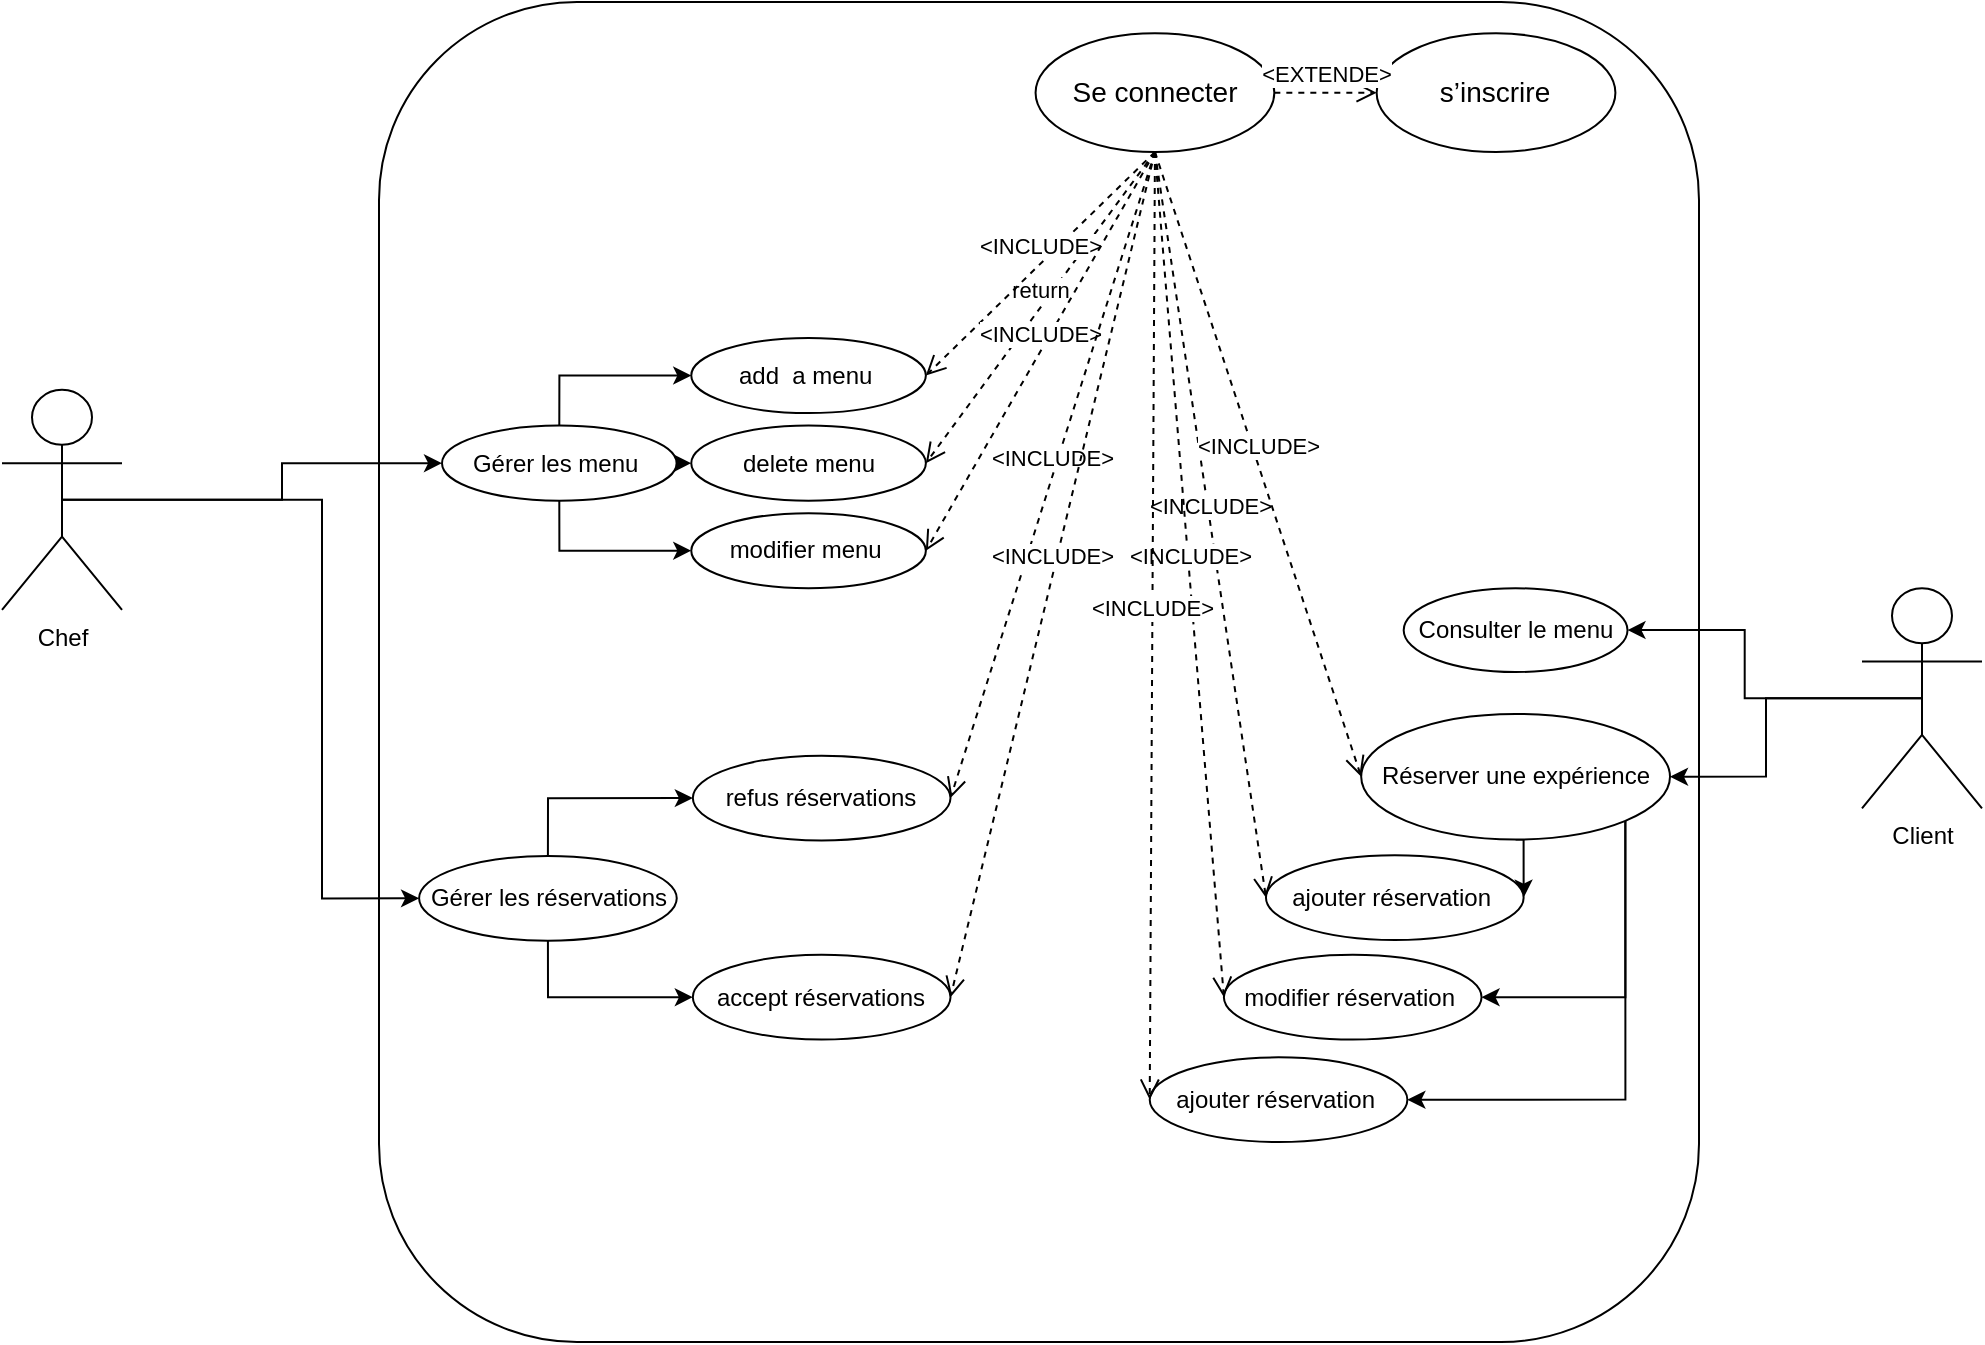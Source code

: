 <mxfile version="25.0.3">
  <diagram name="Cas d&#39;Utilisation - Site de Chef" id="0">
    <mxGraphModel dx="1313" dy="764" grid="1" gridSize="10" guides="1" tooltips="1" connect="1" arrows="1" fold="1" page="1" pageScale="1" pageWidth="827" pageHeight="1169" math="0" shadow="0">
      <root>
        <mxCell id="0" />
        <mxCell id="1" parent="0" />
        <mxCell id="n1BLr8j_k7cR6PfrQjGk-33" value="" style="group" parent="1" vertex="1" connectable="0">
          <mxGeometry x="428.5" y="110" width="671.5" height="670" as="geometry" />
        </mxCell>
        <mxCell id="n1BLr8j_k7cR6PfrQjGk-32" value="" style="rounded=1;whiteSpace=wrap;html=1;" parent="n1BLr8j_k7cR6PfrQjGk-33" vertex="1">
          <mxGeometry width="660" height="670" as="geometry" />
        </mxCell>
        <mxCell id="menu" value="Consulter le menu" style="ellipse;whiteSpace=wrap;html=1;" parent="n1BLr8j_k7cR6PfrQjGk-33" vertex="1">
          <mxGeometry x="512.344" y="293.125" width="111.91" height="41.875" as="geometry" />
        </mxCell>
        <mxCell id="YgtPfavstE1vIdAK9YmY-74" style="edgeStyle=orthogonalEdgeStyle;rounded=0;orthogonalLoop=1;jettySize=auto;html=1;exitX=0.5;exitY=1;exitDx=0;exitDy=0;entryX=1;entryY=0.5;entryDx=0;entryDy=0;" edge="1" parent="n1BLr8j_k7cR6PfrQjGk-33" source="reserver" target="YgtPfavstE1vIdAK9YmY-25">
          <mxGeometry relative="1" as="geometry" />
        </mxCell>
        <mxCell id="YgtPfavstE1vIdAK9YmY-75" style="edgeStyle=orthogonalEdgeStyle;rounded=0;orthogonalLoop=1;jettySize=auto;html=1;exitX=1;exitY=1;exitDx=0;exitDy=0;entryX=1;entryY=0.5;entryDx=0;entryDy=0;" edge="1" parent="n1BLr8j_k7cR6PfrQjGk-33" source="reserver" target="YgtPfavstE1vIdAK9YmY-26">
          <mxGeometry relative="1" as="geometry" />
        </mxCell>
        <mxCell id="YgtPfavstE1vIdAK9YmY-76" style="edgeStyle=orthogonalEdgeStyle;rounded=0;orthogonalLoop=1;jettySize=auto;html=1;exitX=1;exitY=1;exitDx=0;exitDy=0;entryX=1;entryY=0.5;entryDx=0;entryDy=0;" edge="1" parent="n1BLr8j_k7cR6PfrQjGk-33" source="reserver" target="YgtPfavstE1vIdAK9YmY-59">
          <mxGeometry relative="1" as="geometry" />
        </mxCell>
        <mxCell id="reserver" value="Réserver une expérience" style="ellipse;whiteSpace=wrap;html=1;" parent="n1BLr8j_k7cR6PfrQjGk-33" vertex="1">
          <mxGeometry x="491.097" y="355.938" width="154.405" height="62.812" as="geometry" />
        </mxCell>
        <mxCell id="n1BLr8j_k7cR6PfrQjGk-5" value="&lt;span style=&quot;font-family: &amp;quot;Nunito Sans&amp;quot;, sans-serif; font-size: 14px; text-align: left; background-color: rgb(255, 255, 255);&quot;&gt;Se connecter&lt;/span&gt;" style="ellipse;whiteSpace=wrap;html=1;" parent="n1BLr8j_k7cR6PfrQjGk-33" vertex="1">
          <mxGeometry x="328.288" y="15.681" width="119.378" height="59.316" as="geometry" />
        </mxCell>
        <mxCell id="n1BLr8j_k7cR6PfrQjGk-23" value="" style="group" parent="n1BLr8j_k7cR6PfrQjGk-33" vertex="1" connectable="0">
          <mxGeometry x="31.502" y="168.013" width="241.93" height="125.112" as="geometry" />
        </mxCell>
        <mxCell id="n1BLr8j_k7cR6PfrQjGk-25" style="edgeStyle=orthogonalEdgeStyle;rounded=0;orthogonalLoop=1;jettySize=auto;html=1;exitX=0.5;exitY=0;exitDx=0;exitDy=0;entryX=0;entryY=0.5;entryDx=0;entryDy=0;" parent="n1BLr8j_k7cR6PfrQjGk-23" source="n1BLr8j_k7cR6PfrQjGk-4" target="n1BLr8j_k7cR6PfrQjGk-7" edge="1">
          <mxGeometry relative="1" as="geometry" />
        </mxCell>
        <mxCell id="n1BLr8j_k7cR6PfrQjGk-26" style="edgeStyle=orthogonalEdgeStyle;rounded=0;orthogonalLoop=1;jettySize=auto;html=1;exitX=0.5;exitY=1;exitDx=0;exitDy=0;entryX=0;entryY=0.5;entryDx=0;entryDy=0;" parent="n1BLr8j_k7cR6PfrQjGk-23" source="n1BLr8j_k7cR6PfrQjGk-4" target="n1BLr8j_k7cR6PfrQjGk-8" edge="1">
          <mxGeometry relative="1" as="geometry" />
        </mxCell>
        <mxCell id="n1BLr8j_k7cR6PfrQjGk-27" style="edgeStyle=orthogonalEdgeStyle;rounded=0;orthogonalLoop=1;jettySize=auto;html=1;exitX=1;exitY=0.5;exitDx=0;exitDy=0;entryX=0;entryY=0.5;entryDx=0;entryDy=0;" parent="n1BLr8j_k7cR6PfrQjGk-23" source="n1BLr8j_k7cR6PfrQjGk-4" target="n1BLr8j_k7cR6PfrQjGk-9" edge="1">
          <mxGeometry relative="1" as="geometry" />
        </mxCell>
        <mxCell id="n1BLr8j_k7cR6PfrQjGk-4" value="Gérer les menu&amp;nbsp;" style="ellipse;whiteSpace=wrap;html=1;" parent="n1BLr8j_k7cR6PfrQjGk-23" vertex="1">
          <mxGeometry y="43.789" width="117.3" height="37.534" as="geometry" />
        </mxCell>
        <mxCell id="n1BLr8j_k7cR6PfrQjGk-7" value="add&amp;nbsp; a menu&amp;nbsp;" style="ellipse;whiteSpace=wrap;html=1;" parent="n1BLr8j_k7cR6PfrQjGk-23" vertex="1">
          <mxGeometry x="124.631" width="117.3" height="37.534" as="geometry" />
        </mxCell>
        <mxCell id="n1BLr8j_k7cR6PfrQjGk-8" value="modifier menu&amp;nbsp;" style="ellipse;whiteSpace=wrap;html=1;" parent="n1BLr8j_k7cR6PfrQjGk-23" vertex="1">
          <mxGeometry x="124.631" y="87.578" width="117.3" height="37.534" as="geometry" />
        </mxCell>
        <mxCell id="n1BLr8j_k7cR6PfrQjGk-9" value="delete menu" style="ellipse;whiteSpace=wrap;html=1;" parent="n1BLr8j_k7cR6PfrQjGk-23" vertex="1">
          <mxGeometry x="124.631" y="43.789" width="117.3" height="37.534" as="geometry" />
        </mxCell>
        <mxCell id="n1BLr8j_k7cR6PfrQjGk-24" value="" style="group" parent="n1BLr8j_k7cR6PfrQjGk-33" vertex="1" connectable="0">
          <mxGeometry x="20.045" y="376.875" width="265.704" height="141.893" as="geometry" />
        </mxCell>
        <mxCell id="n1BLr8j_k7cR6PfrQjGk-28" style="edgeStyle=orthogonalEdgeStyle;rounded=0;orthogonalLoop=1;jettySize=auto;html=1;exitX=0.5;exitY=0;exitDx=0;exitDy=0;entryX=0;entryY=0.5;entryDx=0;entryDy=0;" parent="n1BLr8j_k7cR6PfrQjGk-24" source="gerer" target="n1BLr8j_k7cR6PfrQjGk-16" edge="1">
          <mxGeometry relative="1" as="geometry" />
        </mxCell>
        <mxCell id="n1BLr8j_k7cR6PfrQjGk-29" style="edgeStyle=orthogonalEdgeStyle;rounded=0;orthogonalLoop=1;jettySize=auto;html=1;exitX=0.5;exitY=1;exitDx=0;exitDy=0;entryX=0;entryY=0.5;entryDx=0;entryDy=0;" parent="n1BLr8j_k7cR6PfrQjGk-24" source="gerer" target="n1BLr8j_k7cR6PfrQjGk-17" edge="1">
          <mxGeometry relative="1" as="geometry" />
        </mxCell>
        <mxCell id="gerer" value="Gérer les réservations" style="ellipse;whiteSpace=wrap;html=1;rotation=0;" parent="n1BLr8j_k7cR6PfrQjGk-24" vertex="1">
          <mxGeometry y="50.122" width="128.826" height="42.356" as="geometry" />
        </mxCell>
        <mxCell id="n1BLr8j_k7cR6PfrQjGk-16" value="refus réservations" style="ellipse;whiteSpace=wrap;html=1;rotation=0;" parent="n1BLr8j_k7cR6PfrQjGk-24" vertex="1">
          <mxGeometry x="136.878" width="128.826" height="42.356" as="geometry" />
        </mxCell>
        <mxCell id="n1BLr8j_k7cR6PfrQjGk-17" value="accept réservations" style="ellipse;whiteSpace=wrap;html=1;rotation=0;" parent="n1BLr8j_k7cR6PfrQjGk-24" vertex="1">
          <mxGeometry x="136.878" y="99.537" width="128.826" height="42.356" as="geometry" />
        </mxCell>
        <mxCell id="YgtPfavstE1vIdAK9YmY-2" value="&lt;span style=&quot;font-family: &amp;quot;Nunito Sans&amp;quot;, sans-serif; font-size: 14px; text-align: left; background-color: rgb(255, 255, 255);&quot;&gt;s’inscrire&lt;/span&gt;" style="ellipse;whiteSpace=wrap;html=1;" vertex="1" parent="n1BLr8j_k7cR6PfrQjGk-33">
          <mxGeometry x="498.828" y="15.681" width="119.378" height="59.316" as="geometry" />
        </mxCell>
        <mxCell id="YgtPfavstE1vIdAK9YmY-15" value="return" style="html=1;verticalAlign=bottom;endArrow=open;dashed=1;endSize=8;curved=0;rounded=0;exitX=0.5;exitY=1;exitDx=0;exitDy=0;entryX=1;entryY=0.5;entryDx=0;entryDy=0;" edge="1" parent="n1BLr8j_k7cR6PfrQjGk-33" source="n1BLr8j_k7cR6PfrQjGk-5" target="n1BLr8j_k7cR6PfrQjGk-9">
          <mxGeometry relative="1" as="geometry">
            <mxPoint x="248.704" y="377.766" as="sourcePoint" />
            <mxPoint x="149.222" y="377.766" as="targetPoint" />
          </mxGeometry>
        </mxCell>
        <mxCell id="YgtPfavstE1vIdAK9YmY-10" value="&amp;lt;INCLUDE&amp;gt;" style="html=1;verticalAlign=bottom;endArrow=open;dashed=1;endSize=8;curved=0;rounded=0;exitX=0.5;exitY=1;exitDx=0;exitDy=0;entryX=1;entryY=0.5;entryDx=0;entryDy=0;" edge="1" parent="n1BLr8j_k7cR6PfrQjGk-33" source="n1BLr8j_k7cR6PfrQjGk-5" target="n1BLr8j_k7cR6PfrQjGk-7">
          <mxGeometry relative="1" as="geometry">
            <mxPoint x="248.704" y="377.766" as="sourcePoint" />
            <mxPoint x="328.289" y="192.447" as="targetPoint" />
          </mxGeometry>
        </mxCell>
        <mxCell id="YgtPfavstE1vIdAK9YmY-16" value="&amp;lt;INCLUDE&amp;gt;" style="html=1;verticalAlign=bottom;endArrow=open;dashed=1;endSize=8;curved=0;rounded=0;exitX=0.5;exitY=1;exitDx=0;exitDy=0;entryX=1;entryY=0.5;entryDx=0;entryDy=0;" edge="1" parent="n1BLr8j_k7cR6PfrQjGk-33" source="n1BLr8j_k7cR6PfrQjGk-5" target="n1BLr8j_k7cR6PfrQjGk-8">
          <mxGeometry relative="1" as="geometry">
            <mxPoint x="248.704" y="377.766" as="sourcePoint" />
            <mxPoint x="149.222" y="377.766" as="targetPoint" />
          </mxGeometry>
        </mxCell>
        <mxCell id="YgtPfavstE1vIdAK9YmY-18" value="&amp;lt;INCLUDE&amp;gt;" style="html=1;verticalAlign=bottom;endArrow=open;dashed=1;endSize=8;curved=0;rounded=0;exitX=0.5;exitY=1;exitDx=0;exitDy=0;entryX=1;entryY=0.5;entryDx=0;entryDy=0;" edge="1" parent="n1BLr8j_k7cR6PfrQjGk-33" source="n1BLr8j_k7cR6PfrQjGk-5" target="n1BLr8j_k7cR6PfrQjGk-16">
          <mxGeometry relative="1" as="geometry">
            <mxPoint x="250.56" y="303.594" as="sourcePoint" />
            <mxPoint x="170.381" y="303.594" as="targetPoint" />
          </mxGeometry>
        </mxCell>
        <mxCell id="YgtPfavstE1vIdAK9YmY-19" value="&amp;lt;INCLUDE&amp;gt;" style="html=1;verticalAlign=bottom;endArrow=open;dashed=1;endSize=8;curved=0;rounded=0;exitX=0.5;exitY=1;exitDx=0;exitDy=0;entryX=1;entryY=0.5;entryDx=0;entryDy=0;" edge="1" parent="n1BLr8j_k7cR6PfrQjGk-33" source="n1BLr8j_k7cR6PfrQjGk-5" target="n1BLr8j_k7cR6PfrQjGk-17">
          <mxGeometry relative="1" as="geometry">
            <mxPoint x="330.739" y="83.75" as="sourcePoint" />
            <mxPoint x="170.381" y="303.594" as="targetPoint" />
          </mxGeometry>
        </mxCell>
        <mxCell id="YgtPfavstE1vIdAK9YmY-20" value="&amp;lt;EXTENDE&amp;gt;" style="html=1;verticalAlign=bottom;endArrow=open;dashed=1;endSize=8;curved=0;rounded=0;exitX=1;exitY=0.5;exitDx=0;exitDy=0;entryX=0;entryY=0.5;entryDx=0;entryDy=0;" edge="1" parent="n1BLr8j_k7cR6PfrQjGk-33" source="n1BLr8j_k7cR6PfrQjGk-5" target="YgtPfavstE1vIdAK9YmY-2">
          <mxGeometry relative="1" as="geometry">
            <mxPoint x="382.354" y="314.062" as="sourcePoint" />
            <mxPoint x="302.175" y="314.062" as="targetPoint" />
          </mxGeometry>
        </mxCell>
        <mxCell id="YgtPfavstE1vIdAK9YmY-25" value="ajouter réservation&amp;nbsp;" style="ellipse;whiteSpace=wrap;html=1;rotation=0;" vertex="1" parent="n1BLr8j_k7cR6PfrQjGk-33">
          <mxGeometry x="443.492" y="426.643" width="128.826" height="42.356" as="geometry" />
        </mxCell>
        <mxCell id="YgtPfavstE1vIdAK9YmY-26" value="modifier réservation&amp;nbsp;" style="ellipse;whiteSpace=wrap;html=1;rotation=0;" vertex="1" parent="n1BLr8j_k7cR6PfrQjGk-33">
          <mxGeometry x="422.445" y="476.412" width="128.826" height="42.356" as="geometry" />
        </mxCell>
        <mxCell id="YgtPfavstE1vIdAK9YmY-59" value="ajouter réservation&amp;nbsp;" style="ellipse;whiteSpace=wrap;html=1;rotation=0;" vertex="1" parent="n1BLr8j_k7cR6PfrQjGk-33">
          <mxGeometry x="385.363" y="527.667" width="128.826" height="42.356" as="geometry" />
        </mxCell>
        <mxCell id="YgtPfavstE1vIdAK9YmY-60" value="&amp;lt;INCLUDE&amp;gt;" style="html=1;verticalAlign=bottom;endArrow=open;dashed=1;endSize=8;curved=0;rounded=0;exitX=0.5;exitY=1;exitDx=0;exitDy=0;entryX=0;entryY=0.5;entryDx=0;entryDy=0;" edge="1" parent="n1BLr8j_k7cR6PfrQjGk-33" source="n1BLr8j_k7cR6PfrQjGk-5" target="YgtPfavstE1vIdAK9YmY-25">
          <mxGeometry relative="1" as="geometry">
            <mxPoint x="382.354" y="314.062" as="sourcePoint" />
            <mxPoint x="302.175" y="314.062" as="targetPoint" />
          </mxGeometry>
        </mxCell>
        <mxCell id="YgtPfavstE1vIdAK9YmY-61" value="&amp;lt;INCLUDE&amp;gt;" style="html=1;verticalAlign=bottom;endArrow=open;dashed=1;endSize=8;curved=0;rounded=0;exitX=0.5;exitY=1;exitDx=0;exitDy=0;entryX=0;entryY=0.5;entryDx=0;entryDy=0;" edge="1" parent="n1BLr8j_k7cR6PfrQjGk-33" source="n1BLr8j_k7cR6PfrQjGk-5" target="YgtPfavstE1vIdAK9YmY-26">
          <mxGeometry relative="1" as="geometry">
            <mxPoint x="382.354" y="314.062" as="sourcePoint" />
            <mxPoint x="302.175" y="314.062" as="targetPoint" />
          </mxGeometry>
        </mxCell>
        <mxCell id="YgtPfavstE1vIdAK9YmY-62" value="&amp;lt;INCLUDE&amp;gt;" style="html=1;verticalAlign=bottom;endArrow=open;dashed=1;endSize=8;curved=0;rounded=0;exitX=0.5;exitY=1;exitDx=0;exitDy=0;entryX=0;entryY=0.5;entryDx=0;entryDy=0;" edge="1" parent="n1BLr8j_k7cR6PfrQjGk-33" source="n1BLr8j_k7cR6PfrQjGk-5" target="YgtPfavstE1vIdAK9YmY-59">
          <mxGeometry relative="1" as="geometry">
            <mxPoint x="382.354" y="314.062" as="sourcePoint" />
            <mxPoint x="302.175" y="314.062" as="targetPoint" />
          </mxGeometry>
        </mxCell>
        <mxCell id="YgtPfavstE1vIdAK9YmY-64" value="&amp;lt;INCLUDE&amp;gt;" style="html=1;verticalAlign=bottom;endArrow=open;dashed=1;endSize=8;curved=0;rounded=0;exitX=0.5;exitY=1;exitDx=0;exitDy=0;entryX=0;entryY=0.5;entryDx=0;entryDy=0;" edge="1" parent="n1BLr8j_k7cR6PfrQjGk-33" source="n1BLr8j_k7cR6PfrQjGk-5" target="reserver">
          <mxGeometry relative="1" as="geometry">
            <mxPoint x="382.354" y="314.062" as="sourcePoint" />
            <mxPoint x="302.175" y="314.062" as="targetPoint" />
          </mxGeometry>
        </mxCell>
        <mxCell id="YgtPfavstE1vIdAK9YmY-72" style="edgeStyle=orthogonalEdgeStyle;rounded=0;orthogonalLoop=1;jettySize=auto;html=1;exitX=0.5;exitY=0.5;exitDx=0;exitDy=0;exitPerimeter=0;" edge="1" parent="1" source="client" target="menu">
          <mxGeometry relative="1" as="geometry" />
        </mxCell>
        <mxCell id="YgtPfavstE1vIdAK9YmY-73" style="edgeStyle=orthogonalEdgeStyle;rounded=0;orthogonalLoop=1;jettySize=auto;html=1;exitX=0.5;exitY=0.5;exitDx=0;exitDy=0;exitPerimeter=0;entryX=1;entryY=0.5;entryDx=0;entryDy=0;" edge="1" parent="1" source="client" target="reserver">
          <mxGeometry relative="1" as="geometry" />
        </mxCell>
        <mxCell id="client" value="Client" style="shape=umlActor;verticalLabelPosition=bottom;verticalAlign=top;html=1;" parent="1" vertex="1">
          <mxGeometry x="1170" y="403.13" width="60" height="110" as="geometry" />
        </mxCell>
        <mxCell id="YgtPfavstE1vIdAK9YmY-70" style="edgeStyle=orthogonalEdgeStyle;rounded=0;orthogonalLoop=1;jettySize=auto;html=1;exitX=0.5;exitY=0.5;exitDx=0;exitDy=0;exitPerimeter=0;entryX=0;entryY=0.5;entryDx=0;entryDy=0;" edge="1" parent="1" source="chef" target="n1BLr8j_k7cR6PfrQjGk-4">
          <mxGeometry relative="1" as="geometry" />
        </mxCell>
        <mxCell id="YgtPfavstE1vIdAK9YmY-71" style="edgeStyle=orthogonalEdgeStyle;rounded=0;orthogonalLoop=1;jettySize=auto;html=1;exitX=0.5;exitY=0.5;exitDx=0;exitDy=0;exitPerimeter=0;entryX=0;entryY=0.5;entryDx=0;entryDy=0;" edge="1" parent="1" source="chef" target="gerer">
          <mxGeometry relative="1" as="geometry">
            <Array as="points">
              <mxPoint x="400" y="359" />
              <mxPoint x="400" y="558" />
            </Array>
          </mxGeometry>
        </mxCell>
        <mxCell id="chef" value="Chef" style="shape=umlActor;verticalLabelPosition=bottom;verticalAlign=top;html=1;" parent="1" vertex="1">
          <mxGeometry x="240" y="303.93" width="60" height="110" as="geometry" />
        </mxCell>
      </root>
    </mxGraphModel>
  </diagram>
</mxfile>
